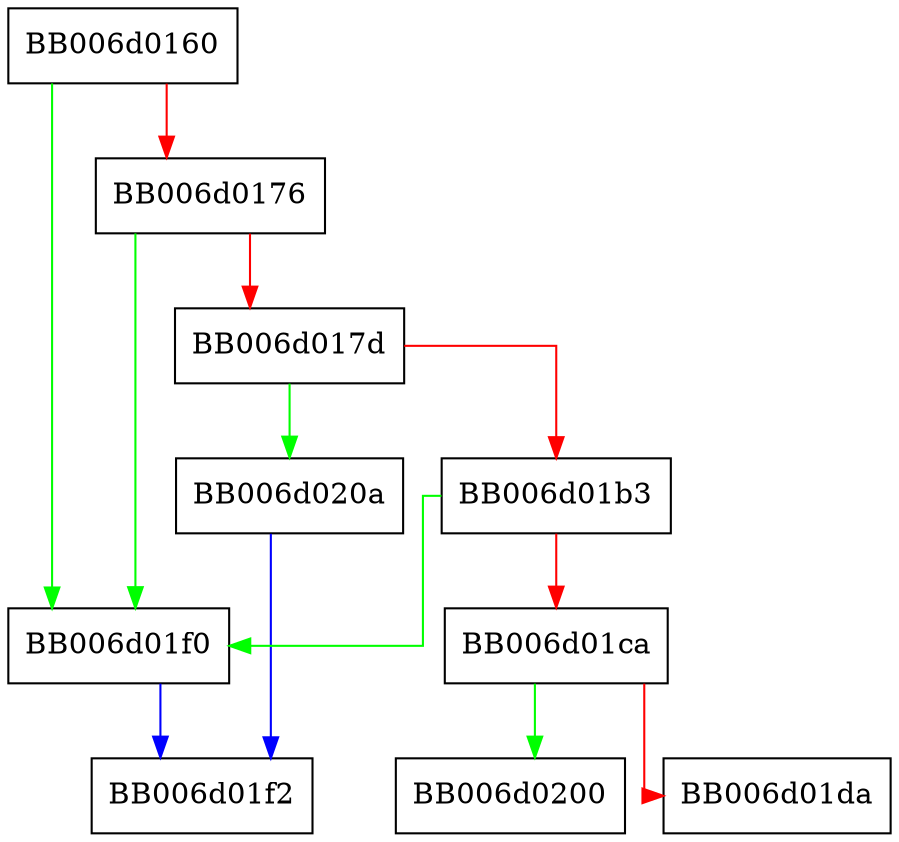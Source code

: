 digraph ecxkem_decapsulate_init {
  node [shape="box"];
  graph [splines=ortho];
  BB006d0160 -> BB006d01f0 [color="green"];
  BB006d0160 -> BB006d0176 [color="red"];
  BB006d0176 -> BB006d01f0 [color="green"];
  BB006d0176 -> BB006d017d [color="red"];
  BB006d017d -> BB006d020a [color="green"];
  BB006d017d -> BB006d01b3 [color="red"];
  BB006d01b3 -> BB006d01f0 [color="green"];
  BB006d01b3 -> BB006d01ca [color="red"];
  BB006d01ca -> BB006d0200 [color="green"];
  BB006d01ca -> BB006d01da [color="red"];
  BB006d01f0 -> BB006d01f2 [color="blue"];
  BB006d020a -> BB006d01f2 [color="blue"];
}